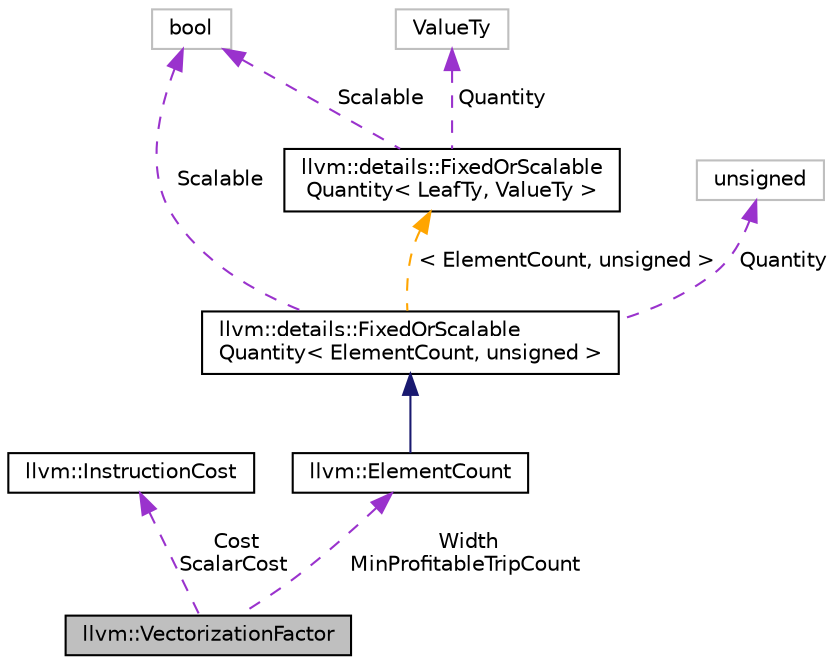digraph "llvm::VectorizationFactor"
{
 // LATEX_PDF_SIZE
  bgcolor="transparent";
  edge [fontname="Helvetica",fontsize="10",labelfontname="Helvetica",labelfontsize="10"];
  node [fontname="Helvetica",fontsize="10",shape=record];
  Node1 [label="llvm::VectorizationFactor",height=0.2,width=0.4,color="black", fillcolor="grey75", style="filled", fontcolor="black",tooltip="TODO: The following VectorizationFactor was pulled out of LoopVectorizationCostModel class."];
  Node2 -> Node1 [dir="back",color="darkorchid3",fontsize="10",style="dashed",label=" Cost\nScalarCost" ,fontname="Helvetica"];
  Node2 [label="llvm::InstructionCost",height=0.2,width=0.4,color="black",URL="$classllvm_1_1InstructionCost.html",tooltip=" "];
  Node3 -> Node1 [dir="back",color="darkorchid3",fontsize="10",style="dashed",label=" Width\nMinProfitableTripCount" ,fontname="Helvetica"];
  Node3 [label="llvm::ElementCount",height=0.2,width=0.4,color="black",URL="$classllvm_1_1ElementCount.html",tooltip=" "];
  Node4 -> Node3 [dir="back",color="midnightblue",fontsize="10",style="solid",fontname="Helvetica"];
  Node4 [label="llvm::details::FixedOrScalable\lQuantity\< ElementCount, unsigned \>",height=0.2,width=0.4,color="black",URL="$classllvm_1_1details_1_1FixedOrScalableQuantity.html",tooltip=" "];
  Node5 -> Node4 [dir="back",color="darkorchid3",fontsize="10",style="dashed",label=" Scalable" ,fontname="Helvetica"];
  Node5 [label="bool",height=0.2,width=0.4,color="grey75",tooltip=" "];
  Node6 -> Node4 [dir="back",color="darkorchid3",fontsize="10",style="dashed",label=" Quantity" ,fontname="Helvetica"];
  Node6 [label="unsigned",height=0.2,width=0.4,color="grey75",tooltip=" "];
  Node7 -> Node4 [dir="back",color="orange",fontsize="10",style="dashed",label=" \< ElementCount, unsigned \>" ,fontname="Helvetica"];
  Node7 [label="llvm::details::FixedOrScalable\lQuantity\< LeafTy, ValueTy \>",height=0.2,width=0.4,color="black",URL="$classllvm_1_1details_1_1FixedOrScalableQuantity.html",tooltip=" "];
  Node8 -> Node7 [dir="back",color="darkorchid3",fontsize="10",style="dashed",label=" Quantity" ,fontname="Helvetica"];
  Node8 [label="ValueTy",height=0.2,width=0.4,color="grey75",tooltip=" "];
  Node5 -> Node7 [dir="back",color="darkorchid3",fontsize="10",style="dashed",label=" Scalable" ,fontname="Helvetica"];
}
